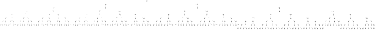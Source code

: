 digraph 1 {
size="2.5"
node[shape=circle];
1->0
3->1
1->2
7->3
5->4
3->5
5->6
15->7
9->8
11->9
9->10
7->11
13->12
11->13
13->14
31->15
17->16
19->17
17->18
23->19
21->20
19->21
21->22
15->23
25->24
27->25
25->26
23->27
29->28
27->29
29->30
63->31
33->32
35->33
33->34
39->35
37->36
35->37
37->38
47->39
41->40
43->41
41->42
39->43
45->44
43->45
45->46
31->47
49->48
51->49
49->50
55->51
53->52
51->53
53->54
47->55
57->56
59->57
57->58
55->59
61->60
59->61
61->62
127->63
65->64
67->65
65->66
71->67
69->68
67->69
69->70
79->71
73->72
75->73
73->74
71->75
77->76
75->77
77->78
95->79
81->80
83->81
81->82
87->83
85->84
83->85
85->86
79->87
89->88
91->89
89->90
87->91
93->92
91->93
93->94
63->95
97->96
99->97
97->98
103->99
101->100
99->101
101->102
111->103
105->104
107->105
105->106
103->107
109->108
107->109
109->110
95->111
113->112
115->113
113->114
119->115
117->116
115->117
117->118
111->119
121->120
123->121
121->122
119->123
125->124
123->125
125->126
129->128
131->129
129->130
135->131
133->132
131->133
133->134
143->135
137->136
139->137
137->138
135->139
141->140
139->141
141->142
159->143
145->144
147->145
145->146
151->147
149->148
147->149
149->150
143->151
153->152
155->153
153->154
151->155
157->156
155->157
157->158
191->159
161->160
163->161
161->162
167->163
165->164
163->165
165->166
175->167
169->168
171->169
169->170
167->171
173->172
171->173
173->174
159->175
177->176
179->177
177->178
183->179
181->180
179->181
181->182
175->183
185->184
187->185
185->186
183->187
189->188
187->189
189->190
127->191
193->192
195->193
193->194
199->195
197->196
195->197
197->198
207->199
201->200
203->201
201->202
199->203
205->204
203->205
205->206
223->207
209->208
211->209
209->210
215->211
213->212
211->213
213->214
207->215
217->216
219->217
217->218
215->219
221->220
219->221
221->222
255->223
225->224
227->225
225->226
231->227
229->228
227->229
229->230
239->231
233->232
235->233
233->234
231->235
237->236
235->237
237->238
223->239
241->240
243->241
241->242
247->243
245->244
243->245
245->246
239->247
249->248
251->249
249->250
247->251
253->252
251->253
253->254
191->255
257->256
259->257
257->258
263->259
261->260
259->261
261->262
271->263
265->264
267->265
265->266
263->267
269->268
267->269
269->270
255->271
273->272
275->273
273->274
279->275
277->276
275->277
277->278
287->279
281->280
283->281
281->282
279->283
285->284
283->285
285->286
271->287
289->288
291->289
289->290
295->291
293->292
291->293
293->294
287->295
297->296
295->297
297->298
298->299
}